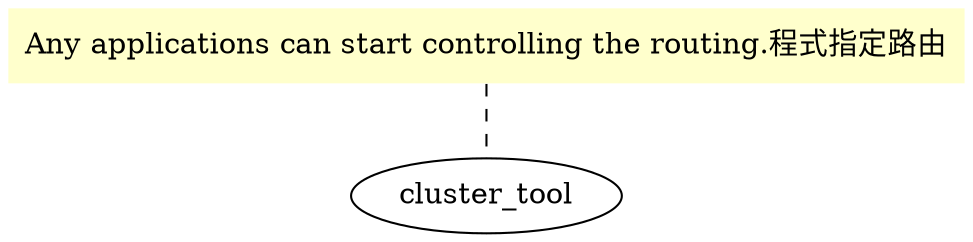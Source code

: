 digraph SubRoadmap {
    milestone_20231126 [shape=plaintext, style=filled, fillcolor="#FFFFCC", label="Any applications can start controlling the routing.程式指定路由"];
    milestone_20231126 -> cluster_tool [style=dashed, arrowhead=none, color=black, curve=0.5];
/*end*/}